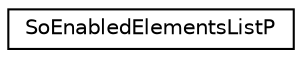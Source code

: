 digraph "Graphical Class Hierarchy"
{
 // LATEX_PDF_SIZE
  edge [fontname="Helvetica",fontsize="10",labelfontname="Helvetica",labelfontsize="10"];
  node [fontname="Helvetica",fontsize="10",shape=record];
  rankdir="LR";
  Node0 [label="SoEnabledElementsListP",height=0.2,width=0.4,color="black", fillcolor="white", style="filled",URL="$classSoEnabledElementsListP.html",tooltip=" "];
}
